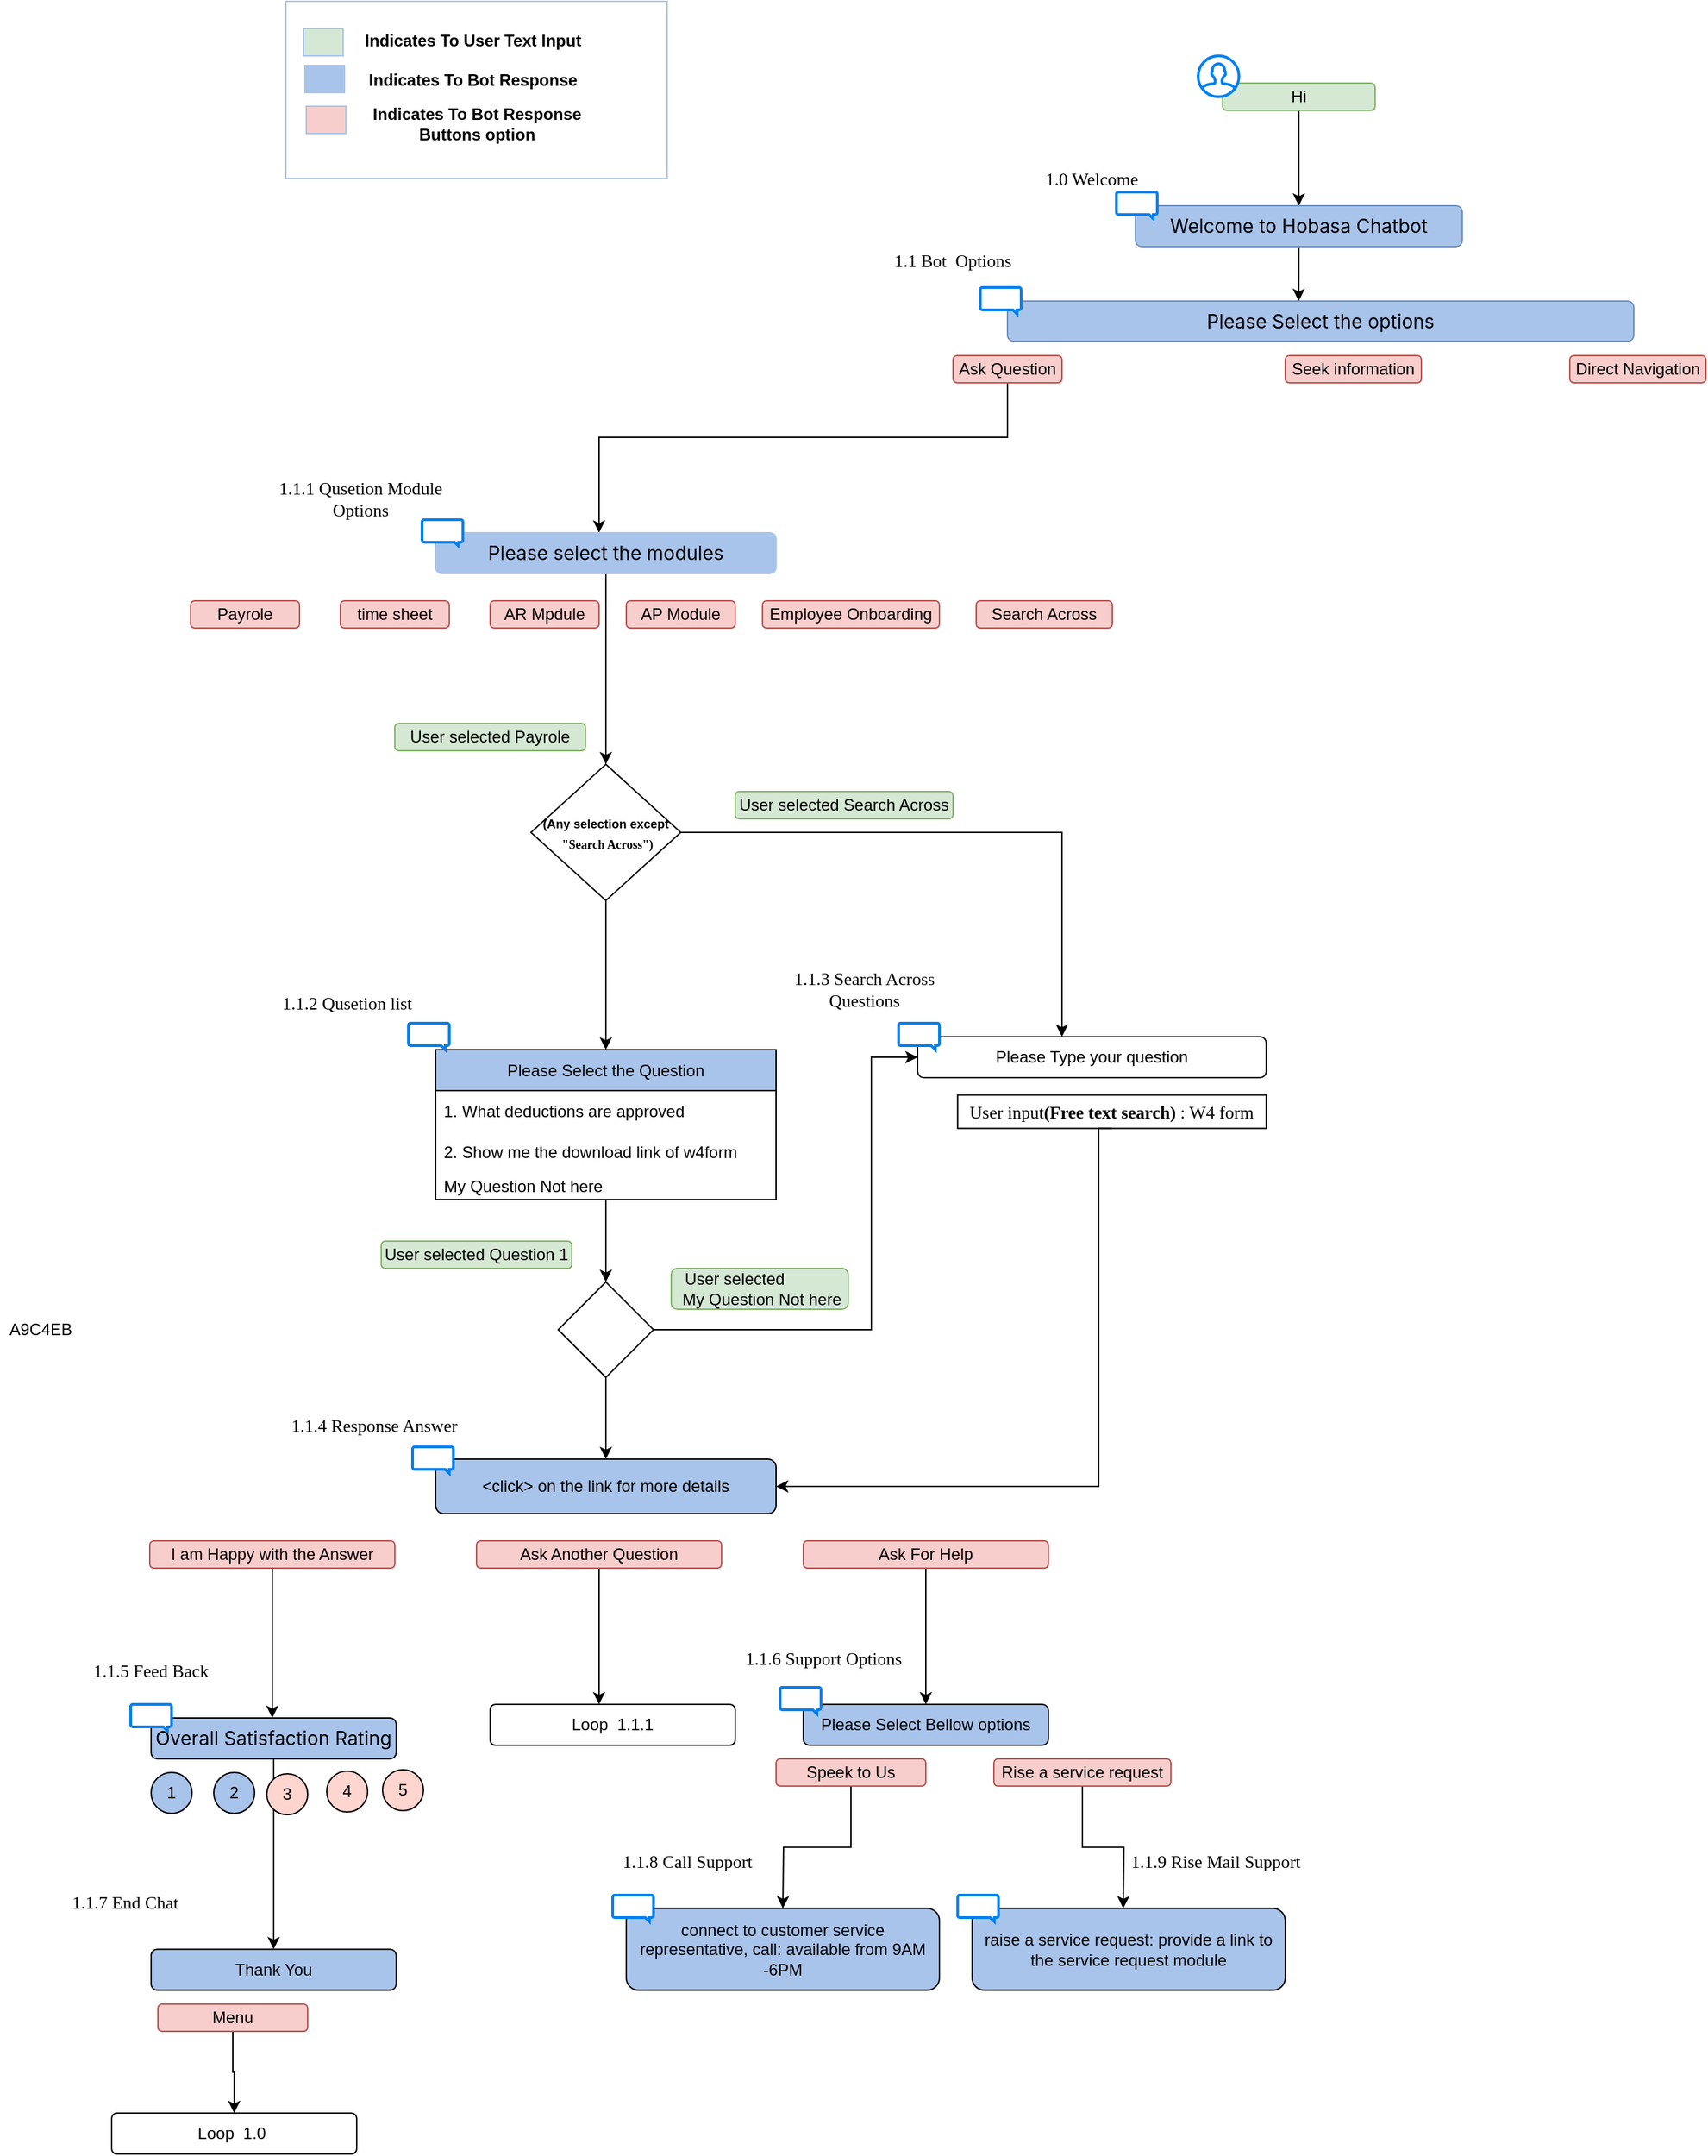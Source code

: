 <mxfile version="20.8.16" type="device"><diagram name="Page-1" id="SlvsebpG3GWzs1mkj_IN"><mxGraphModel dx="2120" dy="646" grid="1" gridSize="10" guides="1" tooltips="1" connect="1" arrows="1" fold="1" page="1" pageScale="1" pageWidth="827" pageHeight="1169" math="0" shadow="0"><root><mxCell id="0"/><mxCell id="1" parent="0"/><mxCell id="w_hBir1_KSOxubhYQwk8-113" value="raise a service request: provide a link to the service request module" style="rounded=1;whiteSpace=wrap;html=1;fontSize=12;fillColor=#A9C4EB;" vertex="1" parent="1"><mxGeometry x="174" y="1469.75" width="230" height="60" as="geometry"/></mxCell><mxCell id="w_hBir1_KSOxubhYQwk8-109" value="connect to customer service representative, call: available from 9AM -6PM" style="rounded=1;whiteSpace=wrap;html=1;fontSize=12;fillColor=#A9C4EB;" vertex="1" parent="1"><mxGeometry x="-80" y="1469.75" width="230" height="60" as="geometry"/></mxCell><mxCell id="w_hBir1_KSOxubhYQwk8-1" value="" style="edgeStyle=orthogonalEdgeStyle;rounded=0;orthogonalLoop=1;jettySize=auto;html=1;" edge="1" parent="1" source="w_hBir1_KSOxubhYQwk8-2" target="w_hBir1_KSOxubhYQwk8-4"><mxGeometry relative="1" as="geometry"/></mxCell><mxCell id="w_hBir1_KSOxubhYQwk8-2" value="Hi" style="rounded=1;whiteSpace=wrap;html=1;fillColor=#D5E8D4;strokeColor=#82b366;" vertex="1" parent="1"><mxGeometry x="358" y="130" width="112" height="20" as="geometry"/></mxCell><mxCell id="w_hBir1_KSOxubhYQwk8-3" style="edgeStyle=orthogonalEdgeStyle;rounded=0;orthogonalLoop=1;jettySize=auto;html=1;entryX=0.465;entryY=0;entryDx=0;entryDy=0;entryPerimeter=0;fontSize=12;" edge="1" parent="1" source="w_hBir1_KSOxubhYQwk8-4" target="w_hBir1_KSOxubhYQwk8-7"><mxGeometry relative="1" as="geometry"/></mxCell><mxCell id="w_hBir1_KSOxubhYQwk8-4" value="&lt;div style=&quot;box-sizing: border-box; font-family: -apple-system, BlinkMacSystemFont, &amp;quot;Segoe UI&amp;quot;, system-ui, &amp;quot;Apple Color Emoji&amp;quot;, &amp;quot;Segoe UI Emoji&amp;quot;, &amp;quot;Segoe UI Web&amp;quot;, sans-serif; font-size: 14px; text-align: start;&quot;&gt;Welcome to Hobasa Chatbot&lt;/div&gt;" style="rounded=1;whiteSpace=wrap;html=1;fillColor=#A9C4EB;strokeColor=#6c8ebf;" vertex="1" parent="1"><mxGeometry x="294" y="220" width="240" height="30" as="geometry"/></mxCell><mxCell id="w_hBir1_KSOxubhYQwk8-5" value="" style="html=1;verticalLabelPosition=bottom;align=center;labelBackgroundColor=#ffffff;verticalAlign=top;strokeWidth=2;strokeColor=#0080F0;shadow=0;dashed=0;shape=mxgraph.ios7.icons.message;" vertex="1" parent="1"><mxGeometry x="280" y="210" width="30" height="19.5" as="geometry"/></mxCell><mxCell id="w_hBir1_KSOxubhYQwk8-6" value="" style="html=1;verticalLabelPosition=bottom;align=center;labelBackgroundColor=#ffffff;verticalAlign=top;strokeWidth=2;strokeColor=#0080F0;shadow=0;dashed=0;shape=mxgraph.ios7.icons.user;" vertex="1" parent="1"><mxGeometry x="340" y="110" width="30" height="30" as="geometry"/></mxCell><mxCell id="w_hBir1_KSOxubhYQwk8-7" value="&lt;div style=&quot;box-sizing: border-box; font-family: -apple-system, BlinkMacSystemFont, &amp;quot;Segoe UI&amp;quot;, system-ui, &amp;quot;Apple Color Emoji&amp;quot;, &amp;quot;Segoe UI Emoji&amp;quot;, &amp;quot;Segoe UI Web&amp;quot;, sans-serif; font-size: 14px; text-align: start;&quot;&gt;Please Select the options&lt;/div&gt;" style="rounded=1;whiteSpace=wrap;html=1;fillColor=#A9C4EB;strokeColor=#6c8ebf;" vertex="1" parent="1"><mxGeometry x="200" y="290" width="460" height="29.5" as="geometry"/></mxCell><mxCell id="w_hBir1_KSOxubhYQwk8-8" value="" style="html=1;verticalLabelPosition=bottom;align=center;labelBackgroundColor=#ffffff;verticalAlign=top;strokeWidth=2;strokeColor=#0080F0;shadow=0;dashed=0;shape=mxgraph.ios7.icons.message;" vertex="1" parent="1"><mxGeometry x="180" y="280" width="30" height="19.5" as="geometry"/></mxCell><mxCell id="w_hBir1_KSOxubhYQwk8-9" style="edgeStyle=orthogonalEdgeStyle;rounded=0;orthogonalLoop=1;jettySize=auto;html=1;" edge="1" parent="1" source="w_hBir1_KSOxubhYQwk8-10" target="w_hBir1_KSOxubhYQwk8-15"><mxGeometry relative="1" as="geometry"><Array as="points"><mxPoint x="200" y="390"/><mxPoint x="-100" y="390"/></Array></mxGeometry></mxCell><mxCell id="w_hBir1_KSOxubhYQwk8-10" value="Ask Question" style="rounded=1;whiteSpace=wrap;html=1;fillColor=#F8CECC;strokeColor=#b85450;" vertex="1" parent="1"><mxGeometry x="160" y="330" width="80" height="20" as="geometry"/></mxCell><mxCell id="w_hBir1_KSOxubhYQwk8-11" value="Seek information" style="rounded=1;whiteSpace=wrap;html=1;fillColor=#f8cecc;strokeColor=#b85450;" vertex="1" parent="1"><mxGeometry x="404" y="330" width="100" height="20" as="geometry"/></mxCell><mxCell id="w_hBir1_KSOxubhYQwk8-12" value="Direct Navigation" style="rounded=1;whiteSpace=wrap;html=1;fillColor=#f8cecc;strokeColor=#b85450;" vertex="1" parent="1"><mxGeometry x="613" y="330" width="100" height="20" as="geometry"/></mxCell><mxCell id="w_hBir1_KSOxubhYQwk8-13" style="edgeStyle=orthogonalEdgeStyle;rounded=0;orthogonalLoop=1;jettySize=auto;html=1;exitX=0.5;exitY=1;exitDx=0;exitDy=0;" edge="1" parent="1" source="w_hBir1_KSOxubhYQwk8-10" target="w_hBir1_KSOxubhYQwk8-10"><mxGeometry relative="1" as="geometry"/></mxCell><mxCell id="w_hBir1_KSOxubhYQwk8-14" style="edgeStyle=orthogonalEdgeStyle;rounded=0;orthogonalLoop=1;jettySize=auto;html=1;entryX=0.5;entryY=0;entryDx=0;entryDy=0;" edge="1" parent="1" source="w_hBir1_KSOxubhYQwk8-15" target="w_hBir1_KSOxubhYQwk8-25"><mxGeometry relative="1" as="geometry"/></mxCell><mxCell id="w_hBir1_KSOxubhYQwk8-15" value="&lt;div style=&quot;box-sizing: border-box; font-family: -apple-system, BlinkMacSystemFont, &amp;quot;Segoe UI&amp;quot;, system-ui, &amp;quot;Apple Color Emoji&amp;quot;, &amp;quot;Segoe UI Emoji&amp;quot;, &amp;quot;Segoe UI Web&amp;quot;, sans-serif; font-size: 14px; text-align: start;&quot;&gt;Please select the modules&lt;/div&gt;" style="rounded=1;whiteSpace=wrap;html=1;fillColor=#A9C4EB;strokeColor=#A9C4EB;" vertex="1" parent="1"><mxGeometry x="-220" y="460" width="250" height="30" as="geometry"/></mxCell><mxCell id="w_hBir1_KSOxubhYQwk8-16" value="" style="html=1;verticalLabelPosition=bottom;align=center;labelBackgroundColor=#ffffff;verticalAlign=top;strokeWidth=2;strokeColor=#0080F0;shadow=0;dashed=0;shape=mxgraph.ios7.icons.message;" vertex="1" parent="1"><mxGeometry x="-230" y="450.5" width="30" height="19.5" as="geometry"/></mxCell><mxCell id="w_hBir1_KSOxubhYQwk8-17" value="Payrole" style="rounded=1;whiteSpace=wrap;html=1;fillColor=#f8cecc;strokeColor=#b85450;" vertex="1" parent="1"><mxGeometry x="-400" y="510" width="80" height="20" as="geometry"/></mxCell><mxCell id="w_hBir1_KSOxubhYQwk8-18" value="time sheet" style="rounded=1;whiteSpace=wrap;html=1;fillColor=#f8cecc;strokeColor=#b85450;" vertex="1" parent="1"><mxGeometry x="-290" y="510" width="80" height="20" as="geometry"/></mxCell><mxCell id="w_hBir1_KSOxubhYQwk8-19" value="Search Across" style="rounded=1;whiteSpace=wrap;html=1;fillColor=#f8cecc;strokeColor=#b85450;" vertex="1" parent="1"><mxGeometry x="177" y="510" width="100" height="20" as="geometry"/></mxCell><mxCell id="w_hBir1_KSOxubhYQwk8-20" value="AR Mpdule" style="rounded=1;whiteSpace=wrap;html=1;fillColor=#f8cecc;strokeColor=#b85450;" vertex="1" parent="1"><mxGeometry x="-180" y="510" width="80" height="20" as="geometry"/></mxCell><mxCell id="w_hBir1_KSOxubhYQwk8-21" value="AP Module" style="rounded=1;whiteSpace=wrap;html=1;fillColor=#f8cecc;strokeColor=#b85450;" vertex="1" parent="1"><mxGeometry x="-80" y="510" width="80" height="20" as="geometry"/></mxCell><mxCell id="w_hBir1_KSOxubhYQwk8-22" value="Employee Onboarding" style="rounded=1;whiteSpace=wrap;html=1;fillColor=#f8cecc;strokeColor=#b85450;" vertex="1" parent="1"><mxGeometry x="20" y="510" width="130" height="20" as="geometry"/></mxCell><mxCell id="w_hBir1_KSOxubhYQwk8-23" style="edgeStyle=orthogonalEdgeStyle;rounded=0;orthogonalLoop=1;jettySize=auto;html=1;" edge="1" parent="1" source="w_hBir1_KSOxubhYQwk8-25" target="w_hBir1_KSOxubhYQwk8-27"><mxGeometry relative="1" as="geometry"/></mxCell><mxCell id="w_hBir1_KSOxubhYQwk8-24" style="edgeStyle=orthogonalEdgeStyle;rounded=0;orthogonalLoop=1;jettySize=auto;html=1;fontSize=8;" edge="1" parent="1" source="w_hBir1_KSOxubhYQwk8-25" target="w_hBir1_KSOxubhYQwk8-33"><mxGeometry relative="1" as="geometry"><Array as="points"><mxPoint x="240" y="680"/></Array></mxGeometry></mxCell><mxCell id="w_hBir1_KSOxubhYQwk8-25" value="&lt;font style=&quot;font-size: 9px;&quot;&gt;&lt;b style=&quot;&quot;&gt;(Any selection except&lt;br&gt;&amp;nbsp;&lt;span style=&quot;border-color: var(--border-color); font-family: &amp;quot;Times New Roman&amp;quot;; background-color: rgb(255, 255, 255);&quot;&gt;&quot;Search Across&quot;&lt;/span&gt;&lt;span style=&quot;border-color: var(--border-color); font-family: &amp;quot;Times New Roman&amp;quot;; background-color: rgb(255, 255, 255);&quot;&gt;)&lt;/span&gt;&lt;/b&gt;&lt;/font&gt;" style="rhombus;whiteSpace=wrap;html=1;" vertex="1" parent="1"><mxGeometry x="-150" y="630" width="110" height="100" as="geometry"/></mxCell><mxCell id="w_hBir1_KSOxubhYQwk8-26" style="edgeStyle=orthogonalEdgeStyle;rounded=0;orthogonalLoop=1;jettySize=auto;html=1;fontSize=12;" edge="1" parent="1" source="w_hBir1_KSOxubhYQwk8-27" target="w_hBir1_KSOxubhYQwk8-40"><mxGeometry relative="1" as="geometry"/></mxCell><mxCell id="w_hBir1_KSOxubhYQwk8-27" value="Please Select the Question" style="swimlane;fontStyle=0;childLayout=stackLayout;horizontal=1;startSize=30;horizontalStack=0;resizeParent=1;resizeParentMax=0;resizeLast=0;collapsible=1;marginBottom=0;whiteSpace=wrap;html=1;fillColor=#A9C4EB;" vertex="1" parent="1"><mxGeometry x="-220" y="839.5" width="250" height="110" as="geometry"/></mxCell><mxCell id="w_hBir1_KSOxubhYQwk8-28" value="1. What deductions are approved" style="text;strokeColor=none;fillColor=none;align=left;verticalAlign=middle;spacingLeft=4;spacingRight=4;overflow=hidden;points=[[0,0.5],[1,0.5]];portConstraint=eastwest;rotatable=0;whiteSpace=wrap;html=1;" vertex="1" parent="w_hBir1_KSOxubhYQwk8-27"><mxGeometry y="30" width="250" height="30" as="geometry"/></mxCell><mxCell id="w_hBir1_KSOxubhYQwk8-29" value="2. Show me the download link of w4form" style="text;strokeColor=none;fillColor=none;align=left;verticalAlign=middle;spacingLeft=4;spacingRight=4;overflow=hidden;points=[[0,0.5],[1,0.5]];portConstraint=eastwest;rotatable=0;whiteSpace=wrap;html=1;" vertex="1" parent="w_hBir1_KSOxubhYQwk8-27"><mxGeometry y="60" width="250" height="30" as="geometry"/></mxCell><mxCell id="w_hBir1_KSOxubhYQwk8-30" value="My Question Not here" style="text;strokeColor=none;fillColor=none;align=left;verticalAlign=middle;spacingLeft=4;spacingRight=4;overflow=hidden;points=[[0,0.5],[1,0.5]];portConstraint=eastwest;rotatable=0;whiteSpace=wrap;html=1;" vertex="1" parent="w_hBir1_KSOxubhYQwk8-27"><mxGeometry y="90" width="250" height="20" as="geometry"/></mxCell><mxCell id="w_hBir1_KSOxubhYQwk8-31" value="" style="html=1;verticalLabelPosition=bottom;align=center;labelBackgroundColor=#ffffff;verticalAlign=top;strokeWidth=2;strokeColor=#0080F0;shadow=0;dashed=0;shape=mxgraph.ios7.icons.message;" vertex="1" parent="1"><mxGeometry x="-240" y="820" width="30" height="19.5" as="geometry"/></mxCell><mxCell id="w_hBir1_KSOxubhYQwk8-32" value="User selected Payrole" style="rounded=1;whiteSpace=wrap;html=1;fillColor=#d5e8d4;strokeColor=#82b366;" vertex="1" parent="1"><mxGeometry x="-250" y="600" width="140" height="20" as="geometry"/></mxCell><mxCell id="w_hBir1_KSOxubhYQwk8-33" value="&lt;font style=&quot;font-size: 12px;&quot;&gt;&lt;font style=&quot;&quot;&gt;Please Type y&lt;/font&gt;our question&lt;/font&gt;" style="rounded=1;whiteSpace=wrap;html=1;fontSize=8;" vertex="1" parent="1"><mxGeometry x="134" y="830" width="256" height="30" as="geometry"/></mxCell><mxCell id="w_hBir1_KSOxubhYQwk8-34" value="User selected Search Across" style="rounded=1;whiteSpace=wrap;html=1;fillColor=#d5e8d4;strokeColor=#82b366;" vertex="1" parent="1"><mxGeometry y="650" width="160" height="20" as="geometry"/></mxCell><mxCell id="w_hBir1_KSOxubhYQwk8-35" value="" style="html=1;verticalLabelPosition=bottom;align=center;labelBackgroundColor=#ffffff;verticalAlign=top;strokeWidth=2;strokeColor=#0080F0;shadow=0;dashed=0;shape=mxgraph.ios7.icons.message;" vertex="1" parent="1"><mxGeometry x="120" y="820" width="30" height="19.5" as="geometry"/></mxCell><mxCell id="w_hBir1_KSOxubhYQwk8-80" style="edgeStyle=orthogonalEdgeStyle;rounded=0;orthogonalLoop=1;jettySize=auto;html=1;entryX=1;entryY=0.5;entryDx=0;entryDy=0;exitX=0.5;exitY=1;exitDx=0;exitDy=0;" edge="1" parent="1" source="w_hBir1_KSOxubhYQwk8-36" target="w_hBir1_KSOxubhYQwk8-37"><mxGeometry relative="1" as="geometry"><Array as="points"><mxPoint x="267" y="1160"/></Array></mxGeometry></mxCell><mxCell id="w_hBir1_KSOxubhYQwk8-36" value="User input&lt;b style=&quot;font-size: 13px;&quot;&gt;(Free text search)&lt;/b&gt; : W4 form" style="text;html=1;strokeColor=#000000;fillColor=none;align=center;verticalAlign=middle;whiteSpace=wrap;rounded=0;shadow=0;fontFamily=Times New Roman;fontSize=13;" vertex="1" parent="1"><mxGeometry x="163.37" y="872.75" width="226.63" height="24.5" as="geometry"/></mxCell><mxCell id="w_hBir1_KSOxubhYQwk8-37" value="&amp;lt;click&amp;gt; on the link for more details" style="rounded=1;whiteSpace=wrap;html=1;fontSize=12;fillColor=#A9C4EB;" vertex="1" parent="1"><mxGeometry x="-220" y="1140" width="250" height="40" as="geometry"/></mxCell><mxCell id="w_hBir1_KSOxubhYQwk8-38" style="edgeStyle=orthogonalEdgeStyle;rounded=0;orthogonalLoop=1;jettySize=auto;html=1;entryX=0.5;entryY=0;entryDx=0;entryDy=0;fontSize=12;" edge="1" parent="1" source="w_hBir1_KSOxubhYQwk8-40" target="w_hBir1_KSOxubhYQwk8-37"><mxGeometry relative="1" as="geometry"/></mxCell><mxCell id="w_hBir1_KSOxubhYQwk8-39" style="edgeStyle=orthogonalEdgeStyle;rounded=0;orthogonalLoop=1;jettySize=auto;html=1;fontSize=12;entryX=0;entryY=0.5;entryDx=0;entryDy=0;" edge="1" parent="1" source="w_hBir1_KSOxubhYQwk8-40" target="w_hBir1_KSOxubhYQwk8-33"><mxGeometry relative="1" as="geometry"><mxPoint x="150" y="860" as="targetPoint"/><Array as="points"><mxPoint x="100" y="1045"/><mxPoint x="100" y="845"/></Array></mxGeometry></mxCell><mxCell id="w_hBir1_KSOxubhYQwk8-40" value="" style="rhombus;whiteSpace=wrap;html=1;fontSize=12;" vertex="1" parent="1"><mxGeometry x="-130" y="1010" width="70" height="70" as="geometry"/></mxCell><mxCell id="w_hBir1_KSOxubhYQwk8-41" value="User selected Question 1" style="rounded=1;whiteSpace=wrap;html=1;fillColor=#d5e8d4;strokeColor=#82b366;" vertex="1" parent="1"><mxGeometry x="-260" y="980" width="140" height="20" as="geometry"/></mxCell><mxCell id="w_hBir1_KSOxubhYQwk8-42" value="User selected&amp;nbsp; &amp;nbsp; &amp;nbsp; &amp;nbsp; &amp;nbsp; &amp;nbsp; &amp;nbsp;My Question Not here" style="rounded=1;whiteSpace=wrap;html=1;fillColor=#d5e8d4;strokeColor=#82b366;" vertex="1" parent="1"><mxGeometry x="-47" y="1000" width="130" height="30" as="geometry"/></mxCell><mxCell id="w_hBir1_KSOxubhYQwk8-43" value="" style="html=1;verticalLabelPosition=bottom;align=center;labelBackgroundColor=#ffffff;verticalAlign=top;strokeWidth=2;strokeColor=#0080F0;shadow=0;dashed=0;shape=mxgraph.ios7.icons.message;" vertex="1" parent="1"><mxGeometry x="-237" y="1131" width="30" height="19.5" as="geometry"/></mxCell><mxCell id="w_hBir1_KSOxubhYQwk8-44" style="edgeStyle=orthogonalEdgeStyle;rounded=0;orthogonalLoop=1;jettySize=auto;html=1;fontSize=12;" edge="1" parent="1" source="w_hBir1_KSOxubhYQwk8-45" target="w_hBir1_KSOxubhYQwk8-47"><mxGeometry relative="1" as="geometry"><Array as="points"><mxPoint x="-340" y="1300"/><mxPoint x="-340" y="1300"/></Array></mxGeometry></mxCell><mxCell id="w_hBir1_KSOxubhYQwk8-45" value="I am Happy with the Answer" style="rounded=1;whiteSpace=wrap;html=1;fillColor=#f8cecc;strokeColor=#b85450;" vertex="1" parent="1"><mxGeometry x="-430" y="1200" width="180" height="20" as="geometry"/></mxCell><mxCell id="w_hBir1_KSOxubhYQwk8-64" style="edgeStyle=orthogonalEdgeStyle;rounded=0;orthogonalLoop=1;jettySize=auto;html=1;" edge="1" parent="1" source="w_hBir1_KSOxubhYQwk8-46" target="w_hBir1_KSOxubhYQwk8-52"><mxGeometry relative="1" as="geometry"><Array as="points"><mxPoint x="-100" y="1290"/><mxPoint x="-100" y="1290"/></Array></mxGeometry></mxCell><mxCell id="w_hBir1_KSOxubhYQwk8-46" value="Ask Another Question" style="rounded=1;whiteSpace=wrap;html=1;fillColor=#f8cecc;strokeColor=#b85450;" vertex="1" parent="1"><mxGeometry x="-190" y="1200" width="180" height="20" as="geometry"/></mxCell><mxCell id="w_hBir1_KSOxubhYQwk8-105" style="edgeStyle=orthogonalEdgeStyle;rounded=0;orthogonalLoop=1;jettySize=auto;html=1;entryX=0.5;entryY=0;entryDx=0;entryDy=0;" edge="1" parent="1" source="w_hBir1_KSOxubhYQwk8-47" target="w_hBir1_KSOxubhYQwk8-83"><mxGeometry relative="1" as="geometry"/></mxCell><mxCell id="w_hBir1_KSOxubhYQwk8-47" value="&lt;div style=&quot;box-sizing: border-box; font-family: -apple-system, BlinkMacSystemFont, &amp;quot;Segoe UI&amp;quot;, system-ui, &amp;quot;Apple Color Emoji&amp;quot;, &amp;quot;Segoe UI Emoji&amp;quot;, &amp;quot;Segoe UI Web&amp;quot;, sans-serif; font-size: 14px; text-align: start;&quot;&gt;Overall Satisfaction Rating&lt;/div&gt;" style="rounded=1;whiteSpace=wrap;html=1;fontSize=12;fillColor=#A9C4EB;" vertex="1" parent="1"><mxGeometry x="-429" y="1330" width="180" height="30" as="geometry"/></mxCell><mxCell id="w_hBir1_KSOxubhYQwk8-48" value="" style="html=1;verticalLabelPosition=bottom;align=center;labelBackgroundColor=#ffffff;verticalAlign=top;strokeWidth=2;strokeColor=#0080F0;shadow=0;dashed=0;shape=mxgraph.ios7.icons.message;" vertex="1" parent="1"><mxGeometry x="-444" y="1320" width="30" height="19.5" as="geometry"/></mxCell><mxCell id="w_hBir1_KSOxubhYQwk8-49" style="edgeStyle=orthogonalEdgeStyle;rounded=0;orthogonalLoop=1;jettySize=auto;html=1;exitX=0.5;exitY=1;exitDx=0;exitDy=0;fontSize=12;" edge="1" parent="1"><mxGeometry relative="1" as="geometry"><mxPoint x="28" y="1030" as="sourcePoint"/><mxPoint x="28" y="1030" as="targetPoint"/></mxGeometry></mxCell><mxCell id="w_hBir1_KSOxubhYQwk8-50" value="" style="edgeStyle=orthogonalEdgeStyle;rounded=0;orthogonalLoop=1;jettySize=auto;html=1;fontSize=12;" edge="1" parent="1" source="w_hBir1_KSOxubhYQwk8-51" target="w_hBir1_KSOxubhYQwk8-53"><mxGeometry relative="1" as="geometry"/></mxCell><mxCell id="w_hBir1_KSOxubhYQwk8-51" value="Ask For Help" style="rounded=1;whiteSpace=wrap;html=1;fillColor=#f8cecc;strokeColor=#b85450;" vertex="1" parent="1"><mxGeometry x="50" y="1200" width="180" height="20" as="geometry"/></mxCell><mxCell id="w_hBir1_KSOxubhYQwk8-52" value="Loop&amp;nbsp; 1.1.1" style="rounded=1;whiteSpace=wrap;html=1;fontSize=12;arcSize=13;" vertex="1" parent="1"><mxGeometry x="-180" y="1320" width="180" height="30" as="geometry"/></mxCell><mxCell id="w_hBir1_KSOxubhYQwk8-53" value="Please Select Bellow options" style="rounded=1;whiteSpace=wrap;html=1;fontSize=12;fillColor=#A9C4EB;" vertex="1" parent="1"><mxGeometry x="50" y="1320" width="180" height="30" as="geometry"/></mxCell><mxCell id="w_hBir1_KSOxubhYQwk8-54" style="edgeStyle=orthogonalEdgeStyle;rounded=0;orthogonalLoop=1;jettySize=auto;html=1;fontSize=12;" edge="1" parent="1" source="w_hBir1_KSOxubhYQwk8-55"><mxGeometry relative="1" as="geometry"><mxPoint x="35" y="1469.75" as="targetPoint"/></mxGeometry></mxCell><mxCell id="w_hBir1_KSOxubhYQwk8-55" value="Speek to Us" style="rounded=1;whiteSpace=wrap;html=1;fillColor=#f8cecc;strokeColor=#b85450;" vertex="1" parent="1"><mxGeometry x="30" y="1360" width="110" height="20" as="geometry"/></mxCell><mxCell id="w_hBir1_KSOxubhYQwk8-67" style="edgeStyle=orthogonalEdgeStyle;rounded=0;orthogonalLoop=1;jettySize=auto;html=1;" edge="1" parent="1" source="w_hBir1_KSOxubhYQwk8-56"><mxGeometry relative="1" as="geometry"><mxPoint x="285" y="1469.75" as="targetPoint"/></mxGeometry></mxCell><mxCell id="w_hBir1_KSOxubhYQwk8-56" value="Rise a service request" style="rounded=1;whiteSpace=wrap;html=1;fillColor=#f8cecc;strokeColor=#b85450;" vertex="1" parent="1"><mxGeometry x="190" y="1360" width="130" height="20" as="geometry"/></mxCell><mxCell id="w_hBir1_KSOxubhYQwk8-58" value="1.0 Welcome" style="text;html=1;strokeColor=none;fillColor=none;align=center;verticalAlign=middle;whiteSpace=wrap;rounded=0;fontFamily=Times New Roman;fontSize=13;" vertex="1" parent="1"><mxGeometry x="212" y="190" width="100" height="20" as="geometry"/></mxCell><mxCell id="w_hBir1_KSOxubhYQwk8-62" value="1.1 Bot&amp;nbsp; Options" style="text;html=1;strokeColor=none;fillColor=none;align=center;verticalAlign=middle;whiteSpace=wrap;rounded=0;fontFamily=Times New Roman;fontSize=13;" vertex="1" parent="1"><mxGeometry x="100" y="250" width="120" height="20" as="geometry"/></mxCell><mxCell id="w_hBir1_KSOxubhYQwk8-63" value="1.1.1 Qusetion Module Options" style="text;html=1;strokeColor=none;fillColor=none;align=center;verticalAlign=middle;whiteSpace=wrap;rounded=0;fontFamily=Times New Roman;fontSize=13;" vertex="1" parent="1"><mxGeometry x="-340" y="420" width="130" height="30" as="geometry"/></mxCell><mxCell id="w_hBir1_KSOxubhYQwk8-65" style="edgeStyle=orthogonalEdgeStyle;rounded=0;orthogonalLoop=1;jettySize=auto;html=1;exitX=0.5;exitY=1;exitDx=0;exitDy=0;" edge="1" parent="1" source="w_hBir1_KSOxubhYQwk8-52" target="w_hBir1_KSOxubhYQwk8-52"><mxGeometry relative="1" as="geometry"/></mxCell><mxCell id="w_hBir1_KSOxubhYQwk8-68" value="" style="html=1;verticalLabelPosition=bottom;align=center;labelBackgroundColor=#ffffff;verticalAlign=top;strokeWidth=2;strokeColor=#0080F0;shadow=0;dashed=0;shape=mxgraph.ios7.icons.message;" vertex="1" parent="1"><mxGeometry x="33" y="1307.5" width="30" height="19.5" as="geometry"/></mxCell><mxCell id="w_hBir1_KSOxubhYQwk8-69" value="" style="html=1;verticalLabelPosition=bottom;align=center;labelBackgroundColor=#ffffff;verticalAlign=top;strokeWidth=2;strokeColor=#0080F0;shadow=0;dashed=0;shape=mxgraph.ios7.icons.message;" vertex="1" parent="1"><mxGeometry x="-90" y="1460" width="30" height="19.5" as="geometry"/></mxCell><mxCell id="w_hBir1_KSOxubhYQwk8-70" value="" style="html=1;verticalLabelPosition=bottom;align=center;labelBackgroundColor=#ffffff;verticalAlign=top;strokeWidth=2;strokeColor=#0080F0;shadow=0;dashed=0;shape=mxgraph.ios7.icons.message;" vertex="1" parent="1"><mxGeometry x="163.37" y="1460" width="30" height="19.5" as="geometry"/></mxCell><mxCell id="w_hBir1_KSOxubhYQwk8-71" value="1.1.2 Qusetion list" style="text;html=1;strokeColor=none;fillColor=none;align=center;verticalAlign=middle;whiteSpace=wrap;rounded=0;fontFamily=Times New Roman;fontSize=13;" vertex="1" parent="1"><mxGeometry x="-350" y="790" width="130" height="30" as="geometry"/></mxCell><mxCell id="w_hBir1_KSOxubhYQwk8-72" value="1.1.4 Response Answer" style="text;html=1;strokeColor=none;fillColor=none;align=center;verticalAlign=middle;whiteSpace=wrap;rounded=0;fontFamily=Times New Roman;fontSize=13;" vertex="1" parent="1"><mxGeometry x="-330" y="1100" width="130" height="30" as="geometry"/></mxCell><mxCell id="w_hBir1_KSOxubhYQwk8-73" value="1.1.5 Feed Back" style="text;html=1;strokeColor=none;fillColor=none;align=center;verticalAlign=middle;whiteSpace=wrap;rounded=0;fontFamily=Times New Roman;fontSize=13;" vertex="1" parent="1"><mxGeometry x="-494" y="1280" width="130" height="30" as="geometry"/></mxCell><mxCell id="w_hBir1_KSOxubhYQwk8-77" value="A9C4EB" style="text;html=1;strokeColor=none;fillColor=none;align=center;verticalAlign=middle;whiteSpace=wrap;rounded=0;" vertex="1" parent="1"><mxGeometry x="-540" y="1030" width="60" height="30" as="geometry"/></mxCell><mxCell id="w_hBir1_KSOxubhYQwk8-78" value="1.1.3 Search Across Questions" style="text;html=1;strokeColor=none;fillColor=none;align=center;verticalAlign=middle;whiteSpace=wrap;rounded=0;fontFamily=Times New Roman;fontSize=13;" vertex="1" parent="1"><mxGeometry x="30" y="780" width="130" height="30" as="geometry"/></mxCell><mxCell id="w_hBir1_KSOxubhYQwk8-79" value="1.1.6 Support Options" style="text;html=1;strokeColor=none;fillColor=none;align=center;verticalAlign=middle;whiteSpace=wrap;rounded=0;fontFamily=Times New Roman;fontSize=13;" vertex="1" parent="1"><mxGeometry y="1271" width="130" height="30" as="geometry"/></mxCell><mxCell id="w_hBir1_KSOxubhYQwk8-83" value="Thank You" style="rounded=1;whiteSpace=wrap;html=1;fontSize=12;fillColor=#A9C4EB;" vertex="1" parent="1"><mxGeometry x="-429" y="1499.75" width="180" height="30" as="geometry"/></mxCell><mxCell id="w_hBir1_KSOxubhYQwk8-97" value="1" style="ellipse;whiteSpace=wrap;html=1;aspect=fixed;fillColor=#A9C4EB;" vertex="1" parent="1"><mxGeometry x="-429" y="1370" width="30" height="30" as="geometry"/></mxCell><mxCell id="w_hBir1_KSOxubhYQwk8-98" value="2" style="ellipse;whiteSpace=wrap;html=1;aspect=fixed;fillColor=#A9C4EB;" vertex="1" parent="1"><mxGeometry x="-383" y="1370" width="30" height="30" as="geometry"/></mxCell><mxCell id="w_hBir1_KSOxubhYQwk8-99" value="3" style="ellipse;whiteSpace=wrap;html=1;aspect=fixed;fillColor=#FFD5CF;" vertex="1" parent="1"><mxGeometry x="-344" y="1371" width="30" height="30" as="geometry"/></mxCell><mxCell id="w_hBir1_KSOxubhYQwk8-100" value="4" style="ellipse;whiteSpace=wrap;html=1;aspect=fixed;fillColor=#FFD5CF;" vertex="1" parent="1"><mxGeometry x="-300" y="1369" width="30" height="30" as="geometry"/></mxCell><mxCell id="w_hBir1_KSOxubhYQwk8-101" value="5" style="ellipse;whiteSpace=wrap;html=1;aspect=fixed;fillColor=#FFD5CF;" vertex="1" parent="1"><mxGeometry x="-259" y="1368" width="30" height="30" as="geometry"/></mxCell><mxCell id="w_hBir1_KSOxubhYQwk8-112" style="edgeStyle=orthogonalEdgeStyle;rounded=0;orthogonalLoop=1;jettySize=auto;html=1;" edge="1" parent="1" source="w_hBir1_KSOxubhYQwk8-107" target="w_hBir1_KSOxubhYQwk8-110"><mxGeometry relative="1" as="geometry"/></mxCell><mxCell id="w_hBir1_KSOxubhYQwk8-107" value="Menu" style="rounded=1;whiteSpace=wrap;html=1;fillColor=#f8cecc;strokeColor=#b85450;" vertex="1" parent="1"><mxGeometry x="-424" y="1540" width="110" height="20" as="geometry"/></mxCell><mxCell id="w_hBir1_KSOxubhYQwk8-110" value="Loop&amp;nbsp; 1.0&amp;nbsp;" style="rounded=1;whiteSpace=wrap;html=1;fontSize=12;arcSize=13;" vertex="1" parent="1"><mxGeometry x="-458" y="1620" width="180" height="30" as="geometry"/></mxCell><mxCell id="w_hBir1_KSOxubhYQwk8-114" value="1.1.7 End Chat" style="text;html=1;strokeColor=none;fillColor=none;align=center;verticalAlign=middle;whiteSpace=wrap;rounded=0;fontFamily=Times New Roman;fontSize=13;" vertex="1" parent="1"><mxGeometry x="-513" y="1449.5" width="130" height="30" as="geometry"/></mxCell><mxCell id="w_hBir1_KSOxubhYQwk8-117" value="1.1.8 Call Support" style="text;html=1;strokeColor=none;fillColor=none;align=center;verticalAlign=middle;whiteSpace=wrap;rounded=0;fontFamily=Times New Roman;fontSize=13;" vertex="1" parent="1"><mxGeometry x="-100" y="1419.5" width="130" height="30" as="geometry"/></mxCell><mxCell id="w_hBir1_KSOxubhYQwk8-118" value="1.1.9 Rise Mail Support" style="text;html=1;strokeColor=none;fillColor=none;align=center;verticalAlign=middle;whiteSpace=wrap;rounded=0;fontFamily=Times New Roman;fontSize=13;" vertex="1" parent="1"><mxGeometry x="288" y="1419.5" width="130" height="30" as="geometry"/></mxCell><mxCell id="w_hBir1_KSOxubhYQwk8-119" value="" style="rounded=0;whiteSpace=wrap;html=1;strokeColor=#A9C4EB;fillColor=#FFFFFF;" vertex="1" parent="1"><mxGeometry x="-330" y="70" width="280" height="130" as="geometry"/></mxCell><mxCell id="w_hBir1_KSOxubhYQwk8-120" value="" style="rounded=0;whiteSpace=wrap;html=1;strokeColor=#A9C4EB;fillColor=#D5E8D4;" vertex="1" parent="1"><mxGeometry x="-317" y="90" width="29" height="20" as="geometry"/></mxCell><mxCell id="w_hBir1_KSOxubhYQwk8-121" value="" style="rounded=0;whiteSpace=wrap;html=1;strokeColor=#A9C4EB;fillColor=#A9C4EB;" vertex="1" parent="1"><mxGeometry x="-316" y="117" width="29" height="20" as="geometry"/></mxCell><mxCell id="w_hBir1_KSOxubhYQwk8-122" value="" style="rounded=0;whiteSpace=wrap;html=1;strokeColor=#A9C4EB;fillColor=#F8CECC;" vertex="1" parent="1"><mxGeometry x="-315" y="147" width="29" height="20" as="geometry"/></mxCell><mxCell id="w_hBir1_KSOxubhYQwk8-124" value="&lt;b&gt;Indicates To User Text Input&lt;/b&gt;" style="text;html=1;strokeColor=none;fillColor=none;align=center;verticalAlign=middle;whiteSpace=wrap;rounded=0;" vertex="1" parent="1"><mxGeometry x="-276" y="84" width="167" height="30" as="geometry"/></mxCell><mxCell id="w_hBir1_KSOxubhYQwk8-125" value="&lt;b&gt;Indicates To Bot Response&lt;/b&gt;" style="text;html=1;strokeColor=none;fillColor=none;align=center;verticalAlign=middle;whiteSpace=wrap;rounded=0;" vertex="1" parent="1"><mxGeometry x="-276" y="113" width="167" height="30" as="geometry"/></mxCell><mxCell id="w_hBir1_KSOxubhYQwk8-126" value="&lt;b&gt;Indicates To Bot Response Buttons option&lt;/b&gt;" style="text;html=1;strokeColor=none;fillColor=none;align=center;verticalAlign=middle;whiteSpace=wrap;rounded=0;" vertex="1" parent="1"><mxGeometry x="-273.5" y="145" width="167" height="30" as="geometry"/></mxCell></root></mxGraphModel></diagram></mxfile>